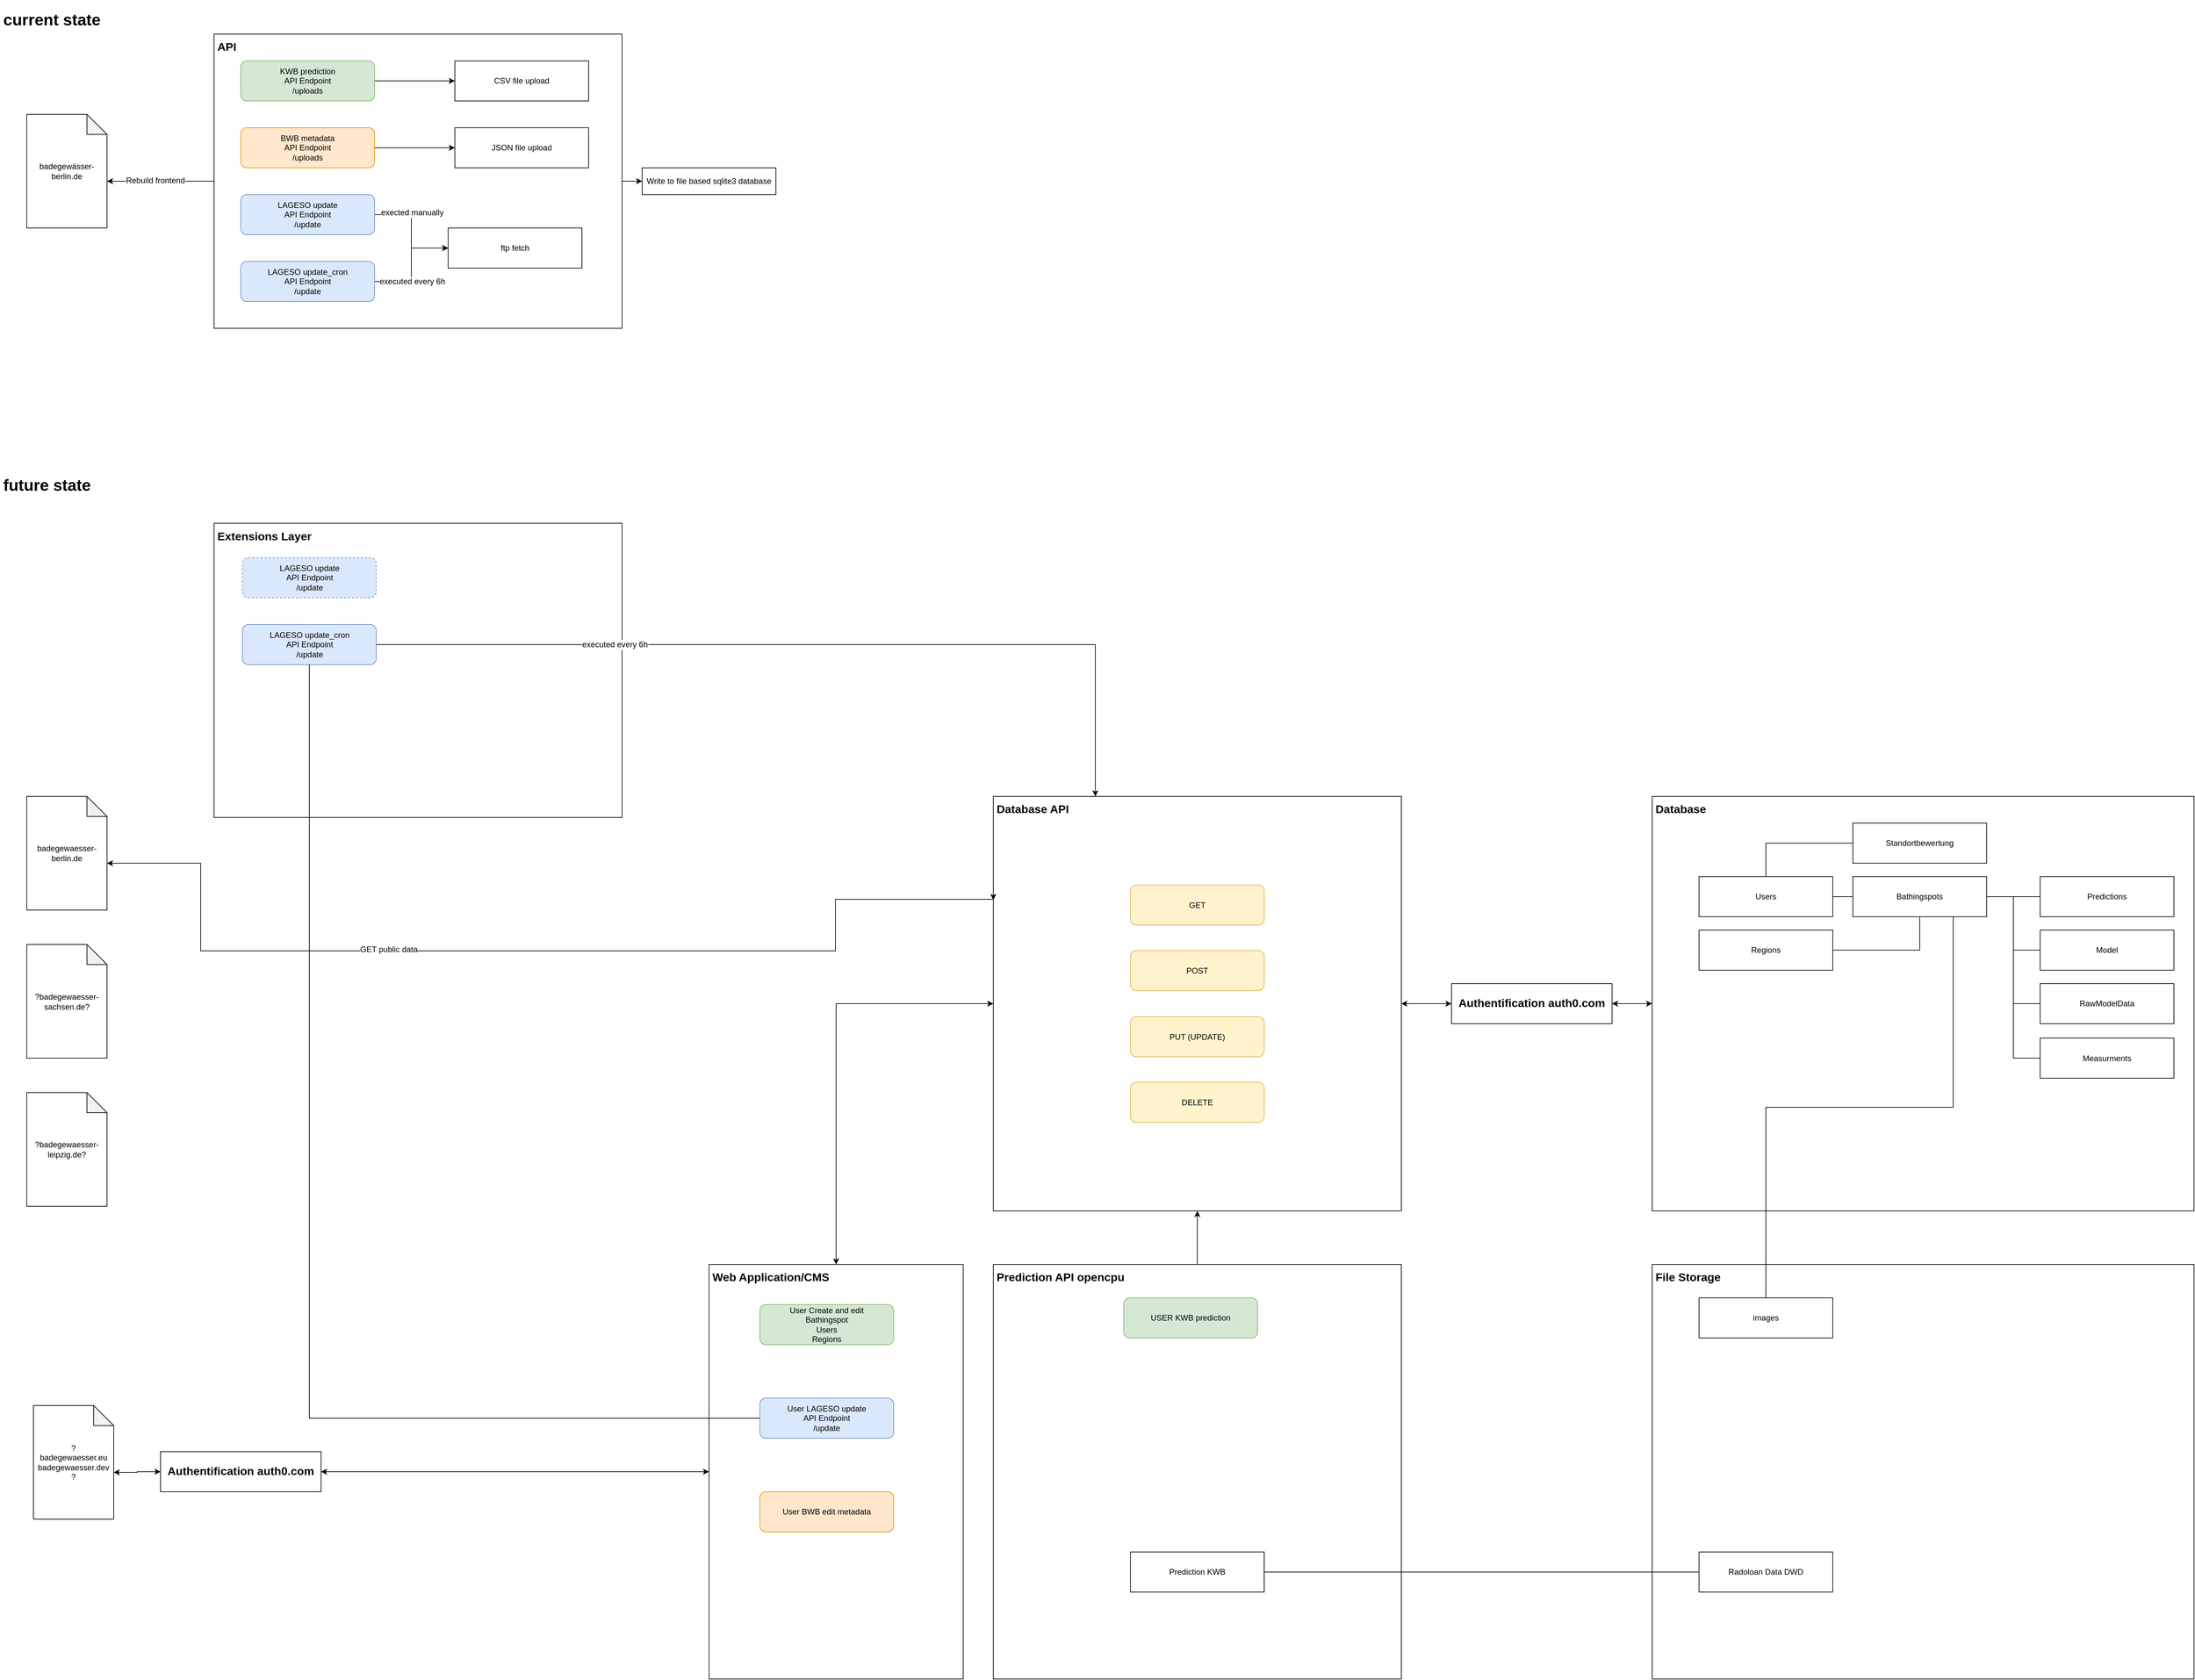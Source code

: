 <mxfile version="10.6.5" type="github"><diagram id="f5qFrhAt0QIMCM6FOQkb" name="Page-1"><mxGraphModel dx="4660" dy="3497" grid="1" gridSize="10" guides="1" tooltips="1" connect="1" arrows="1" fold="1" page="0" pageScale="1" pageWidth="827" pageHeight="1169" math="0" shadow="0"><root><mxCell id="0"/><mxCell id="1" parent="0"/><mxCell id="_vu0zIGkdGEpIibIL8r3-19" value="" style="edgeStyle=orthogonalEdgeStyle;rounded=0;orthogonalLoop=1;jettySize=auto;html=1;" parent="1" source="_vu0zIGkdGEpIibIL8r3-14" target="_vu0zIGkdGEpIibIL8r3-18" edge="1"><mxGeometry relative="1" as="geometry"/></mxCell><mxCell id="_vu0zIGkdGEpIibIL8r3-14" value="&lt;div style=&quot;text-align: left; font-size: 17px;&quot;&gt;&lt;b style=&quot;font-size: 17px;&quot;&gt;API&lt;/b&gt;&lt;/div&gt;" style="whiteSpace=wrap;html=1;rounded=0;fillColor=none;verticalAlign=top;align=left;spacing=5;fontSize=17;" parent="1" vertex="1"><mxGeometry x="320" y="-500" width="610" height="440" as="geometry"/></mxCell><mxCell id="_vu0zIGkdGEpIibIL8r3-18" value="Write to file based sqlite3 database" style="whiteSpace=wrap;html=1;rounded=0;fillColor=#ffffff;shadow=0;comic=0;" parent="1" vertex="1"><mxGeometry x="960" y="-300" width="200" height="40" as="geometry"/></mxCell><mxCell id="_vu0zIGkdGEpIibIL8r3-23" style="edgeStyle=orthogonalEdgeStyle;rounded=0;orthogonalLoop=1;jettySize=auto;html=1;exitX=0;exitY=0;exitDx=120;exitDy=100;exitPerimeter=0;entryX=0;entryY=0.5;entryDx=0;entryDy=0;strokeColor=#000000;endArrow=none;endFill=0;startArrow=classic;startFill=1;" parent="1" source="_vu0zIGkdGEpIibIL8r3-1" target="_vu0zIGkdGEpIibIL8r3-14" edge="1"><mxGeometry relative="1" as="geometry"/></mxCell><mxCell id="_vu0zIGkdGEpIibIL8r3-24" value="Rebuild frontend" style="text;html=1;resizable=0;points=[];align=center;verticalAlign=middle;labelBackgroundColor=#ffffff;" parent="_vu0zIGkdGEpIibIL8r3-23" vertex="1" connectable="0"><mxGeometry x="-0.1" y="1" relative="1" as="geometry"><mxPoint as="offset"/></mxGeometry></mxCell><mxCell id="_vu0zIGkdGEpIibIL8r3-1" value="badegewässer-berlin.de" style="shape=note;whiteSpace=wrap;html=1;backgroundOutline=1;darkOpacity=0.05;" parent="1" vertex="1"><mxGeometry x="40" y="-380" width="120" height="170" as="geometry"/></mxCell><mxCell id="_vu0zIGkdGEpIibIL8r3-11" value="" style="edgeStyle=orthogonalEdgeStyle;rounded=0;orthogonalLoop=1;jettySize=auto;html=1;" parent="1" source="_vu0zIGkdGEpIibIL8r3-2" target="_vu0zIGkdGEpIibIL8r3-10" edge="1"><mxGeometry relative="1" as="geometry"/></mxCell><mxCell id="_vu0zIGkdGEpIibIL8r3-2" value="KWB prediction&lt;br&gt;API Endpoint&lt;br&gt;/uploads&lt;br&gt;" style="rounded=1;whiteSpace=wrap;html=1;fillColor=#d5e8d4;strokeColor=#82b366;" parent="1" vertex="1"><mxGeometry x="360" y="-460" width="200" height="60" as="geometry"/></mxCell><mxCell id="_vu0zIGkdGEpIibIL8r3-10" value="CSV file upload&lt;br&gt;" style="rounded=0;whiteSpace=wrap;html=1;" parent="1" vertex="1"><mxGeometry x="680" y="-460" width="200" height="60" as="geometry"/></mxCell><mxCell id="_vu0zIGkdGEpIibIL8r3-13" value="" style="edgeStyle=orthogonalEdgeStyle;rounded=0;orthogonalLoop=1;jettySize=auto;html=1;" parent="1" source="_vu0zIGkdGEpIibIL8r3-3" target="_vu0zIGkdGEpIibIL8r3-12" edge="1"><mxGeometry relative="1" as="geometry"/></mxCell><mxCell id="_vu0zIGkdGEpIibIL8r3-3" value="BWB metadata&lt;br&gt;API Endpoint&lt;br&gt;/uploads&lt;br&gt;" style="rounded=1;whiteSpace=wrap;html=1;fillColor=#ffe6cc;strokeColor=#d79b00;" parent="1" vertex="1"><mxGeometry x="360" y="-360" width="200" height="60" as="geometry"/></mxCell><mxCell id="_vu0zIGkdGEpIibIL8r3-12" value="JSON file upload&lt;br&gt;" style="rounded=0;whiteSpace=wrap;html=1;" parent="1" vertex="1"><mxGeometry x="680" y="-360" width="200" height="60" as="geometry"/></mxCell><mxCell id="_vu0zIGkdGEpIibIL8r3-9" value="" style="edgeStyle=orthogonalEdgeStyle;rounded=0;orthogonalLoop=1;jettySize=auto;html=1;entryX=0;entryY=0.5;entryDx=0;entryDy=0;" parent="1" source="_vu0zIGkdGEpIibIL8r3-4" target="_vu0zIGkdGEpIibIL8r3-27" edge="1"><mxGeometry relative="1" as="geometry"><mxPoint x="640" y="-230" as="targetPoint"/></mxGeometry></mxCell><mxCell id="_vu0zIGkdGEpIibIL8r3-25" value="&lt;span&gt;exected manually&lt;/span&gt;" style="text;html=1;resizable=0;points=[];align=center;verticalAlign=middle;labelBackgroundColor=#ffffff;" parent="_vu0zIGkdGEpIibIL8r3-9" vertex="1" connectable="0"><mxGeometry x="-0.325" y="3" relative="1" as="geometry"><mxPoint x="2" as="offset"/></mxGeometry></mxCell><mxCell id="_vu0zIGkdGEpIibIL8r3-4" value="LAGESO update&lt;br&gt;API Endpoint&lt;br&gt;/update&lt;br&gt;" style="rounded=1;whiteSpace=wrap;html=1;fillColor=#dae8fc;strokeColor=#6c8ebf;" parent="1" vertex="1"><mxGeometry x="360" y="-260" width="200" height="60" as="geometry"/></mxCell><mxCell id="_vu0zIGkdGEpIibIL8r3-7" value="" style="edgeStyle=orthogonalEdgeStyle;rounded=0;orthogonalLoop=1;jettySize=auto;html=1;entryX=0;entryY=0.5;entryDx=0;entryDy=0;" parent="1" source="_vu0zIGkdGEpIibIL8r3-5" target="_vu0zIGkdGEpIibIL8r3-27" edge="1"><mxGeometry relative="1" as="geometry"><mxPoint x="640" y="-130" as="targetPoint"/></mxGeometry></mxCell><mxCell id="_vu0zIGkdGEpIibIL8r3-26" value="&lt;span&gt;executed every 6h&lt;/span&gt;" style="text;html=1;resizable=0;points=[];align=center;verticalAlign=middle;labelBackgroundColor=#ffffff;" parent="_vu0zIGkdGEpIibIL8r3-7" vertex="1" connectable="0"><mxGeometry x="-0.475" relative="1" as="geometry"><mxPoint x="14" as="offset"/></mxGeometry></mxCell><mxCell id="_vu0zIGkdGEpIibIL8r3-5" value="LAGESO update_cron&lt;br&gt;API Endpoint&lt;br&gt;/update&lt;br&gt;" style="rounded=1;whiteSpace=wrap;html=1;fillColor=#dae8fc;strokeColor=#6c8ebf;" parent="1" vertex="1"><mxGeometry x="360" y="-160" width="200" height="60" as="geometry"/></mxCell><mxCell id="_vu0zIGkdGEpIibIL8r3-27" value="ftp fetch&lt;br&gt;" style="rounded=0;whiteSpace=wrap;html=1;" parent="1" vertex="1"><mxGeometry x="670" y="-210" width="200" height="60" as="geometry"/></mxCell><mxCell id="5UFkBVJP85eat3HNLZW6-2" value="&lt;h1&gt;current state&lt;br&gt;&lt;/h1&gt;" style="text;html=1;strokeColor=none;fillColor=none;spacing=5;spacingTop=-20;whiteSpace=wrap;overflow=hidden;rounded=0;shadow=0;comic=0;" vertex="1" parent="1"><mxGeometry y="-541" width="190" height="120" as="geometry"/></mxCell><mxCell id="5UFkBVJP85eat3HNLZW6-3" value="&lt;h1&gt;future state&lt;br&gt;&lt;/h1&gt;" style="text;html=1;strokeColor=none;fillColor=none;spacing=5;spacingTop=-20;whiteSpace=wrap;overflow=hidden;rounded=0;shadow=0;comic=0;" vertex="1" parent="1"><mxGeometry y="155" width="190" height="120" as="geometry"/></mxCell><mxCell id="5UFkBVJP85eat3HNLZW6-39" style="edgeStyle=orthogonalEdgeStyle;rounded=0;orthogonalLoop=1;jettySize=auto;html=1;exitX=0;exitY=0;exitDx=120;exitDy=100;exitPerimeter=0;entryX=0;entryY=0.25;entryDx=0;entryDy=0;startArrow=classic;startFill=1;endArrow=classic;endFill=1;fontSize=17;" edge="1" parent="1" source="5UFkBVJP85eat3HNLZW6-4" target="5UFkBVJP85eat3HNLZW6-7"><mxGeometry relative="1" as="geometry"><Array as="points"><mxPoint x="300" y="740"/><mxPoint x="300" y="871"/><mxPoint x="1249" y="871"/><mxPoint x="1249" y="794"/></Array></mxGeometry></mxCell><mxCell id="5UFkBVJP85eat3HNLZW6-40" value="&lt;font style=&quot;font-size: 12px&quot;&gt;GET public data&lt;/font&gt;" style="text;html=1;resizable=0;points=[];align=center;verticalAlign=middle;labelBackgroundColor=#ffffff;fontSize=17;" vertex="1" connectable="0" parent="5UFkBVJP85eat3HNLZW6-39"><mxGeometry x="-0.281" y="-2" relative="1" as="geometry"><mxPoint y="-5" as="offset"/></mxGeometry></mxCell><mxCell id="5UFkBVJP85eat3HNLZW6-4" value="badegewaesser-berlin.de" style="shape=note;whiteSpace=wrap;html=1;backgroundOutline=1;darkOpacity=0.05;" vertex="1" parent="1"><mxGeometry x="40" y="640" width="120" height="170" as="geometry"/></mxCell><mxCell id="5UFkBVJP85eat3HNLZW6-5" value="?badegewaesser-sachsen.de?" style="shape=note;whiteSpace=wrap;html=1;backgroundOutline=1;darkOpacity=0.05;" vertex="1" parent="1"><mxGeometry x="40" y="861.5" width="120" height="170" as="geometry"/></mxCell><mxCell id="5UFkBVJP85eat3HNLZW6-6" value="?badegewaesser-leipzig.de?" style="shape=note;whiteSpace=wrap;html=1;backgroundOutline=1;darkOpacity=0.05;" vertex="1" parent="1"><mxGeometry x="40" y="1083" width="120" height="170" as="geometry"/></mxCell><mxCell id="5UFkBVJP85eat3HNLZW6-34" style="edgeStyle=orthogonalEdgeStyle;rounded=0;orthogonalLoop=1;jettySize=auto;html=1;exitX=1;exitY=0.5;exitDx=0;exitDy=0;entryX=0;entryY=0.5;entryDx=0;entryDy=0;startArrow=classic;startFill=1;endArrow=classic;endFill=1;fontSize=17;" edge="1" parent="1" source="5UFkBVJP85eat3HNLZW6-7" target="5UFkBVJP85eat3HNLZW6-32"><mxGeometry relative="1" as="geometry"/></mxCell><mxCell id="5UFkBVJP85eat3HNLZW6-7" value="&lt;div style=&quot;text-align: left ; font-size: 17px&quot;&gt;&lt;b style=&quot;font-size: 17px&quot;&gt;Database API&lt;/b&gt;&lt;/div&gt;" style="whiteSpace=wrap;html=1;rounded=0;fillColor=none;verticalAlign=top;align=left;spacing=5;fontSize=17;" vertex="1" parent="1"><mxGeometry x="1485" y="640" width="610" height="620" as="geometry"/></mxCell><mxCell id="5UFkBVJP85eat3HNLZW6-8" value="&lt;div style=&quot;text-align: left ; font-size: 17px&quot;&gt;&lt;b style=&quot;font-size: 17px&quot;&gt;Database&lt;/b&gt;&lt;/div&gt;" style="whiteSpace=wrap;html=1;rounded=0;fillColor=none;verticalAlign=top;align=left;spacing=5;fontSize=17;" vertex="1" parent="1"><mxGeometry x="2470" y="640" width="810" height="620" as="geometry"/></mxCell><mxCell id="5UFkBVJP85eat3HNLZW6-16" value="" style="edgeStyle=orthogonalEdgeStyle;rounded=0;orthogonalLoop=1;jettySize=auto;html=1;startFill=0;endArrow=none;endFill=0;fontSize=17;" edge="1" parent="1" source="5UFkBVJP85eat3HNLZW6-9" target="5UFkBVJP85eat3HNLZW6-15"><mxGeometry relative="1" as="geometry"/></mxCell><mxCell id="5UFkBVJP85eat3HNLZW6-20" style="edgeStyle=orthogonalEdgeStyle;rounded=0;orthogonalLoop=1;jettySize=auto;html=1;exitX=1;exitY=0.5;exitDx=0;exitDy=0;entryX=0;entryY=0.5;entryDx=0;entryDy=0;startFill=0;endArrow=none;endFill=0;fontSize=17;" edge="1" parent="1" source="5UFkBVJP85eat3HNLZW6-9" target="5UFkBVJP85eat3HNLZW6-17"><mxGeometry relative="1" as="geometry"/></mxCell><mxCell id="5UFkBVJP85eat3HNLZW6-21" style="edgeStyle=orthogonalEdgeStyle;rounded=0;orthogonalLoop=1;jettySize=auto;html=1;exitX=1;exitY=0.5;exitDx=0;exitDy=0;entryX=0;entryY=0.5;entryDx=0;entryDy=0;startFill=0;endArrow=none;endFill=0;fontSize=17;" edge="1" parent="1" source="5UFkBVJP85eat3HNLZW6-9" target="5UFkBVJP85eat3HNLZW6-19"><mxGeometry relative="1" as="geometry"/></mxCell><mxCell id="5UFkBVJP85eat3HNLZW6-22" style="edgeStyle=orthogonalEdgeStyle;rounded=0;orthogonalLoop=1;jettySize=auto;html=1;exitX=1;exitY=0.5;exitDx=0;exitDy=0;entryX=0;entryY=0.5;entryDx=0;entryDy=0;startFill=0;endArrow=none;endFill=0;fontSize=17;" edge="1" parent="1" source="5UFkBVJP85eat3HNLZW6-9" target="5UFkBVJP85eat3HNLZW6-18"><mxGeometry relative="1" as="geometry"/></mxCell><mxCell id="5UFkBVJP85eat3HNLZW6-9" value="Bathingspots&lt;br&gt;" style="rounded=0;whiteSpace=wrap;html=1;" vertex="1" parent="1"><mxGeometry x="2770" y="760" width="200" height="60" as="geometry"/></mxCell><mxCell id="5UFkBVJP85eat3HNLZW6-15" value="Predictions&lt;br&gt;" style="rounded=0;whiteSpace=wrap;html=1;" vertex="1" parent="1"><mxGeometry x="3050" y="760" width="200" height="60" as="geometry"/></mxCell><mxCell id="5UFkBVJP85eat3HNLZW6-13" style="edgeStyle=orthogonalEdgeStyle;rounded=0;orthogonalLoop=1;jettySize=auto;html=1;exitX=1;exitY=0.5;exitDx=0;exitDy=0;entryX=0;entryY=0.5;entryDx=0;entryDy=0;startArrow=none;startFill=0;endArrow=none;endFill=0;strokeColor=#000000;fontSize=17;" edge="1" parent="1" source="5UFkBVJP85eat3HNLZW6-10" target="5UFkBVJP85eat3HNLZW6-9"><mxGeometry relative="1" as="geometry"/></mxCell><mxCell id="5UFkBVJP85eat3HNLZW6-44" style="edgeStyle=orthogonalEdgeStyle;rounded=0;orthogonalLoop=1;jettySize=auto;html=1;exitX=0.5;exitY=0;exitDx=0;exitDy=0;entryX=0;entryY=0.5;entryDx=0;entryDy=0;startArrow=none;startFill=0;endArrow=none;endFill=0;fontSize=17;" edge="1" parent="1" source="5UFkBVJP85eat3HNLZW6-10" target="5UFkBVJP85eat3HNLZW6-42"><mxGeometry relative="1" as="geometry"/></mxCell><mxCell id="5UFkBVJP85eat3HNLZW6-10" value="Users&lt;br&gt;" style="rounded=0;whiteSpace=wrap;html=1;" vertex="1" parent="1"><mxGeometry x="2540" y="760" width="200" height="60" as="geometry"/></mxCell><mxCell id="5UFkBVJP85eat3HNLZW6-14" style="edgeStyle=orthogonalEdgeStyle;rounded=0;orthogonalLoop=1;jettySize=auto;html=1;exitX=1;exitY=0.5;exitDx=0;exitDy=0;entryX=0.5;entryY=1;entryDx=0;entryDy=0;startFill=0;endArrow=none;endFill=0;fontSize=17;" edge="1" parent="1" source="5UFkBVJP85eat3HNLZW6-11" target="5UFkBVJP85eat3HNLZW6-9"><mxGeometry relative="1" as="geometry"/></mxCell><mxCell id="5UFkBVJP85eat3HNLZW6-11" value="Regions&lt;br&gt;" style="rounded=0;whiteSpace=wrap;html=1;" vertex="1" parent="1"><mxGeometry x="2540" y="840" width="200" height="60" as="geometry"/></mxCell><mxCell id="5UFkBVJP85eat3HNLZW6-17" value="Model&lt;br&gt;" style="rounded=0;whiteSpace=wrap;html=1;" vertex="1" parent="1"><mxGeometry x="3050" y="840" width="200" height="60" as="geometry"/></mxCell><mxCell id="5UFkBVJP85eat3HNLZW6-18" value="Measurments&lt;br&gt;" style="rounded=0;whiteSpace=wrap;html=1;" vertex="1" parent="1"><mxGeometry x="3050" y="1001.5" width="200" height="60" as="geometry"/></mxCell><mxCell id="5UFkBVJP85eat3HNLZW6-19" value="RawModelData&lt;br&gt;" style="rounded=0;whiteSpace=wrap;html=1;" vertex="1" parent="1"><mxGeometry x="3050" y="920" width="200" height="60" as="geometry"/></mxCell><mxCell id="5UFkBVJP85eat3HNLZW6-30" style="edgeStyle=orthogonalEdgeStyle;rounded=0;orthogonalLoop=1;jettySize=auto;html=1;exitX=0.5;exitY=0;exitDx=0;exitDy=0;entryX=0.5;entryY=1;entryDx=0;entryDy=0;startArrow=none;startFill=0;endArrow=classic;endFill=1;fontSize=17;" edge="1" parent="1" source="5UFkBVJP85eat3HNLZW6-29" target="5UFkBVJP85eat3HNLZW6-7"><mxGeometry relative="1" as="geometry"/></mxCell><mxCell id="5UFkBVJP85eat3HNLZW6-29" value="&lt;div style=&quot;text-align: left ; font-size: 17px&quot;&gt;&lt;b style=&quot;font-size: 17px&quot;&gt;Prediction API opencpu&lt;/b&gt;&lt;/div&gt;" style="whiteSpace=wrap;html=1;rounded=0;fillColor=none;verticalAlign=top;align=left;spacing=5;fontSize=17;" vertex="1" parent="1"><mxGeometry x="1485" y="1340" width="610" height="620" as="geometry"/></mxCell><mxCell id="5UFkBVJP85eat3HNLZW6-35" style="edgeStyle=orthogonalEdgeStyle;rounded=0;orthogonalLoop=1;jettySize=auto;html=1;exitX=1;exitY=0.5;exitDx=0;exitDy=0;entryX=0;entryY=0.5;entryDx=0;entryDy=0;startArrow=classic;startFill=1;endArrow=classic;endFill=1;fontSize=17;" edge="1" parent="1" source="5UFkBVJP85eat3HNLZW6-32" target="5UFkBVJP85eat3HNLZW6-8"><mxGeometry relative="1" as="geometry"/></mxCell><mxCell id="5UFkBVJP85eat3HNLZW6-32" value="&lt;div style=&quot;text-align: left ; font-size: 17px&quot;&gt;&lt;b style=&quot;font-size: 17px&quot;&gt;Authentification auth0.com&lt;/b&gt;&lt;/div&gt;" style="whiteSpace=wrap;html=1;rounded=0;fillColor=none;verticalAlign=middle;align=center;spacing=5;fontSize=17;" vertex="1" parent="1"><mxGeometry x="2170" y="920" width="240" height="60" as="geometry"/></mxCell><mxCell id="5UFkBVJP85eat3HNLZW6-37" style="edgeStyle=orthogonalEdgeStyle;rounded=0;orthogonalLoop=1;jettySize=auto;html=1;exitX=0.5;exitY=0;exitDx=0;exitDy=0;entryX=0;entryY=0.5;entryDx=0;entryDy=0;startArrow=classic;startFill=1;endArrow=classic;endFill=1;fontSize=17;" edge="1" parent="1" source="5UFkBVJP85eat3HNLZW6-36" target="5UFkBVJP85eat3HNLZW6-7"><mxGeometry relative="1" as="geometry"/></mxCell><mxCell id="5UFkBVJP85eat3HNLZW6-36" value="&lt;div style=&quot;text-align: left ; font-size: 17px&quot;&gt;&lt;b style=&quot;font-size: 17px&quot;&gt;Web Application/CMS&lt;/b&gt;&lt;/div&gt;" style="whiteSpace=wrap;html=1;rounded=0;fillColor=none;verticalAlign=top;align=left;spacing=5;fontSize=17;" vertex="1" parent="1"><mxGeometry x="1060" y="1340" width="380" height="620" as="geometry"/></mxCell><mxCell id="5UFkBVJP85eat3HNLZW6-42" value="Standortbewertung&lt;br&gt;" style="rounded=0;whiteSpace=wrap;html=1;" vertex="1" parent="1"><mxGeometry x="2770" y="680" width="200" height="60" as="geometry"/></mxCell><mxCell id="5UFkBVJP85eat3HNLZW6-50" style="edgeStyle=orthogonalEdgeStyle;rounded=0;orthogonalLoop=1;jettySize=auto;html=1;exitX=0;exitY=0;exitDx=120.0;exitDy=100;exitPerimeter=0;entryX=0;entryY=0.5;entryDx=0;entryDy=0;startArrow=classic;startFill=1;endArrow=classic;endFill=1;fontSize=17;" edge="1" parent="1" source="5UFkBVJP85eat3HNLZW6-45" target="5UFkBVJP85eat3HNLZW6-48"><mxGeometry relative="1" as="geometry"/></mxCell><mxCell id="5UFkBVJP85eat3HNLZW6-45" value="?&lt;br&gt;badegewaesser.eu&lt;br&gt;badegewaesser.dev&lt;br&gt;?&lt;br&gt;" style="shape=note;whiteSpace=wrap;html=1;backgroundOutline=1;darkOpacity=0.05;" vertex="1" parent="1"><mxGeometry x="50" y="1551" width="120" height="170" as="geometry"/></mxCell><mxCell id="5UFkBVJP85eat3HNLZW6-51" style="edgeStyle=orthogonalEdgeStyle;rounded=0;orthogonalLoop=1;jettySize=auto;html=1;exitX=1;exitY=0.5;exitDx=0;exitDy=0;entryX=0;entryY=0.5;entryDx=0;entryDy=0;startArrow=classic;startFill=1;endArrow=classic;endFill=1;fontSize=17;" edge="1" parent="1" source="5UFkBVJP85eat3HNLZW6-48" target="5UFkBVJP85eat3HNLZW6-36"><mxGeometry relative="1" as="geometry"/></mxCell><mxCell id="5UFkBVJP85eat3HNLZW6-48" value="&lt;div style=&quot;text-align: left ; font-size: 17px&quot;&gt;&lt;b style=&quot;font-size: 17px&quot;&gt;Authentification auth0.com&lt;/b&gt;&lt;/div&gt;" style="whiteSpace=wrap;html=1;rounded=0;fillColor=none;verticalAlign=middle;align=center;spacing=5;fontSize=17;" vertex="1" parent="1"><mxGeometry x="240" y="1620" width="240" height="60" as="geometry"/></mxCell><mxCell id="5UFkBVJP85eat3HNLZW6-53" value="&lt;div style=&quot;text-align: left ; font-size: 17px&quot;&gt;&lt;b&gt;File Storage&lt;/b&gt;&lt;/div&gt;" style="whiteSpace=wrap;html=1;rounded=0;fillColor=none;verticalAlign=top;align=left;spacing=5;fontSize=17;" vertex="1" parent="1"><mxGeometry x="2470" y="1340" width="810" height="620" as="geometry"/></mxCell><mxCell id="5UFkBVJP85eat3HNLZW6-57" style="edgeStyle=orthogonalEdgeStyle;rounded=0;orthogonalLoop=1;jettySize=auto;html=1;exitX=0.5;exitY=0;exitDx=0;exitDy=0;entryX=0.75;entryY=1;entryDx=0;entryDy=0;startArrow=none;startFill=0;endArrow=none;endFill=0;fontSize=17;" edge="1" parent="1" source="5UFkBVJP85eat3HNLZW6-54" target="5UFkBVJP85eat3HNLZW6-9"><mxGeometry relative="1" as="geometry"/></mxCell><mxCell id="5UFkBVJP85eat3HNLZW6-54" value="images&lt;br&gt;" style="rounded=0;whiteSpace=wrap;html=1;" vertex="1" parent="1"><mxGeometry x="2540" y="1390" width="200" height="60" as="geometry"/></mxCell><mxCell id="5UFkBVJP85eat3HNLZW6-56" value="Radoloan Data DWD&lt;br&gt;" style="rounded=0;whiteSpace=wrap;html=1;" vertex="1" parent="1"><mxGeometry x="2540" y="1770" width="200" height="60" as="geometry"/></mxCell><mxCell id="5UFkBVJP85eat3HNLZW6-58" value="User Create and edit&lt;br&gt;Bathingspot&lt;br&gt;Users&lt;br&gt;Regions&lt;br&gt;" style="rounded=1;whiteSpace=wrap;html=1;fillColor=#d5e8d4;strokeColor=#82b366;" vertex="1" parent="1"><mxGeometry x="1136" y="1400" width="200" height="60" as="geometry"/></mxCell><mxCell id="5UFkBVJP85eat3HNLZW6-61" style="edgeStyle=orthogonalEdgeStyle;rounded=0;orthogonalLoop=1;jettySize=auto;html=1;exitX=1;exitY=0.5;exitDx=0;exitDy=0;entryX=0;entryY=0.5;entryDx=0;entryDy=0;startArrow=none;startFill=0;endArrow=none;endFill=0;fontSize=17;" edge="1" parent="1" source="5UFkBVJP85eat3HNLZW6-60" target="5UFkBVJP85eat3HNLZW6-56"><mxGeometry relative="1" as="geometry"/></mxCell><mxCell id="5UFkBVJP85eat3HNLZW6-60" value="Prediction KWB&lt;br&gt;" style="rounded=0;whiteSpace=wrap;html=1;" vertex="1" parent="1"><mxGeometry x="1690" y="1770" width="200" height="60" as="geometry"/></mxCell><mxCell id="5UFkBVJP85eat3HNLZW6-63" value="&lt;div style=&quot;text-align: left ; font-size: 17px&quot;&gt;&lt;b style=&quot;font-size: 17px&quot;&gt;Extensions Layer&lt;/b&gt;&lt;/div&gt;" style="whiteSpace=wrap;html=1;rounded=0;fillColor=none;verticalAlign=top;align=left;spacing=5;fontSize=17;" vertex="1" parent="1"><mxGeometry x="320" y="231.5" width="610" height="440" as="geometry"/></mxCell><mxCell id="5UFkBVJP85eat3HNLZW6-68" value="LAGESO update&lt;br&gt;API Endpoint&lt;br&gt;/update&lt;br&gt;" style="rounded=1;whiteSpace=wrap;html=1;fillColor=#dae8fc;strokeColor=#6c8ebf;dashed=1;" vertex="1" parent="1"><mxGeometry x="362.5" y="283" width="200" height="60" as="geometry"/></mxCell><mxCell id="5UFkBVJP85eat3HNLZW6-69" value="" style="edgeStyle=orthogonalEdgeStyle;rounded=0;orthogonalLoop=1;jettySize=auto;html=1;entryX=0.25;entryY=0;entryDx=0;entryDy=0;" edge="1" parent="1" source="5UFkBVJP85eat3HNLZW6-71" target="5UFkBVJP85eat3HNLZW6-7"><mxGeometry relative="1" as="geometry"><mxPoint x="673.333" y="362.833" as="targetPoint"/></mxGeometry></mxCell><mxCell id="5UFkBVJP85eat3HNLZW6-70" value="&lt;span&gt;executed every 6h&lt;/span&gt;" style="text;html=1;resizable=0;points=[];align=center;verticalAlign=middle;labelBackgroundColor=#ffffff;" vertex="1" connectable="0" parent="5UFkBVJP85eat3HNLZW6-69"><mxGeometry x="-0.475" relative="1" as="geometry"><mxPoint x="14" as="offset"/></mxGeometry></mxCell><mxCell id="5UFkBVJP85eat3HNLZW6-71" value="LAGESO update_cron&lt;br&gt;API Endpoint&lt;br&gt;/update&lt;br&gt;" style="rounded=1;whiteSpace=wrap;html=1;fillColor=#dae8fc;strokeColor=#6c8ebf;" vertex="1" parent="1"><mxGeometry x="362.5" y="383" width="200" height="60" as="geometry"/></mxCell><mxCell id="5UFkBVJP85eat3HNLZW6-74" style="edgeStyle=orthogonalEdgeStyle;rounded=0;orthogonalLoop=1;jettySize=auto;html=1;exitX=0;exitY=0.5;exitDx=0;exitDy=0;entryX=0.5;entryY=1;entryDx=0;entryDy=0;startArrow=none;startFill=0;endArrow=none;endFill=0;fontSize=17;" edge="1" parent="1" source="5UFkBVJP85eat3HNLZW6-73" target="5UFkBVJP85eat3HNLZW6-71"><mxGeometry relative="1" as="geometry"/></mxCell><mxCell id="5UFkBVJP85eat3HNLZW6-73" value="User LAGESO update&lt;br&gt;API Endpoint&lt;br&gt;/update&lt;br&gt;" style="rounded=1;whiteSpace=wrap;html=1;fillColor=#dae8fc;strokeColor=#6c8ebf;" vertex="1" parent="1"><mxGeometry x="1136" y="1540" width="200" height="60" as="geometry"/></mxCell><mxCell id="5UFkBVJP85eat3HNLZW6-75" value="USER KWB prediction&lt;br&gt;" style="rounded=1;whiteSpace=wrap;html=1;fillColor=#d5e8d4;strokeColor=#82b366;" vertex="1" parent="1"><mxGeometry x="1680" y="1390" width="200" height="60" as="geometry"/></mxCell><mxCell id="5UFkBVJP85eat3HNLZW6-23" value="GET&lt;br&gt;" style="rounded=1;whiteSpace=wrap;html=1;fillColor=#fff2cc;strokeColor=#d6b656;" vertex="1" parent="1"><mxGeometry x="1690" y="772.5" width="200" height="60" as="geometry"/></mxCell><mxCell id="5UFkBVJP85eat3HNLZW6-24" value="POST&lt;br&gt;" style="rounded=1;whiteSpace=wrap;html=1;fillColor=#fff2cc;strokeColor=#d6b656;" vertex="1" parent="1"><mxGeometry x="1690" y="870.5" width="200" height="60" as="geometry"/></mxCell><mxCell id="5UFkBVJP85eat3HNLZW6-25" value="PUT (UPDATE)&lt;br&gt;" style="rounded=1;whiteSpace=wrap;html=1;fillColor=#fff2cc;strokeColor=#d6b656;" vertex="1" parent="1"><mxGeometry x="1690" y="969.5" width="200" height="60" as="geometry"/></mxCell><mxCell id="5UFkBVJP85eat3HNLZW6-26" value="DELETE&lt;br&gt;" style="rounded=1;whiteSpace=wrap;html=1;fillColor=#fff2cc;strokeColor=#d6b656;" vertex="1" parent="1"><mxGeometry x="1690" y="1067.5" width="200" height="60" as="geometry"/></mxCell><mxCell id="5UFkBVJP85eat3HNLZW6-78" value="User BWB edit metadata&lt;br&gt;" style="rounded=1;whiteSpace=wrap;html=1;fillColor=#ffe6cc;strokeColor=#d79b00;" vertex="1" parent="1"><mxGeometry x="1136" y="1680" width="200" height="60" as="geometry"/></mxCell></root></mxGraphModel></diagram></mxfile>